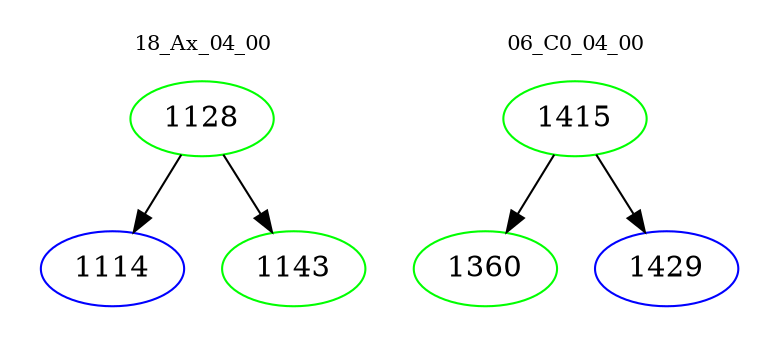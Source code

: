 digraph{
subgraph cluster_0 {
color = white
label = "18_Ax_04_00";
fontsize=10;
T0_1128 [label="1128", color="green"]
T0_1128 -> T0_1114 [color="black"]
T0_1114 [label="1114", color="blue"]
T0_1128 -> T0_1143 [color="black"]
T0_1143 [label="1143", color="green"]
}
subgraph cluster_1 {
color = white
label = "06_C0_04_00";
fontsize=10;
T1_1415 [label="1415", color="green"]
T1_1415 -> T1_1360 [color="black"]
T1_1360 [label="1360", color="green"]
T1_1415 -> T1_1429 [color="black"]
T1_1429 [label="1429", color="blue"]
}
}
